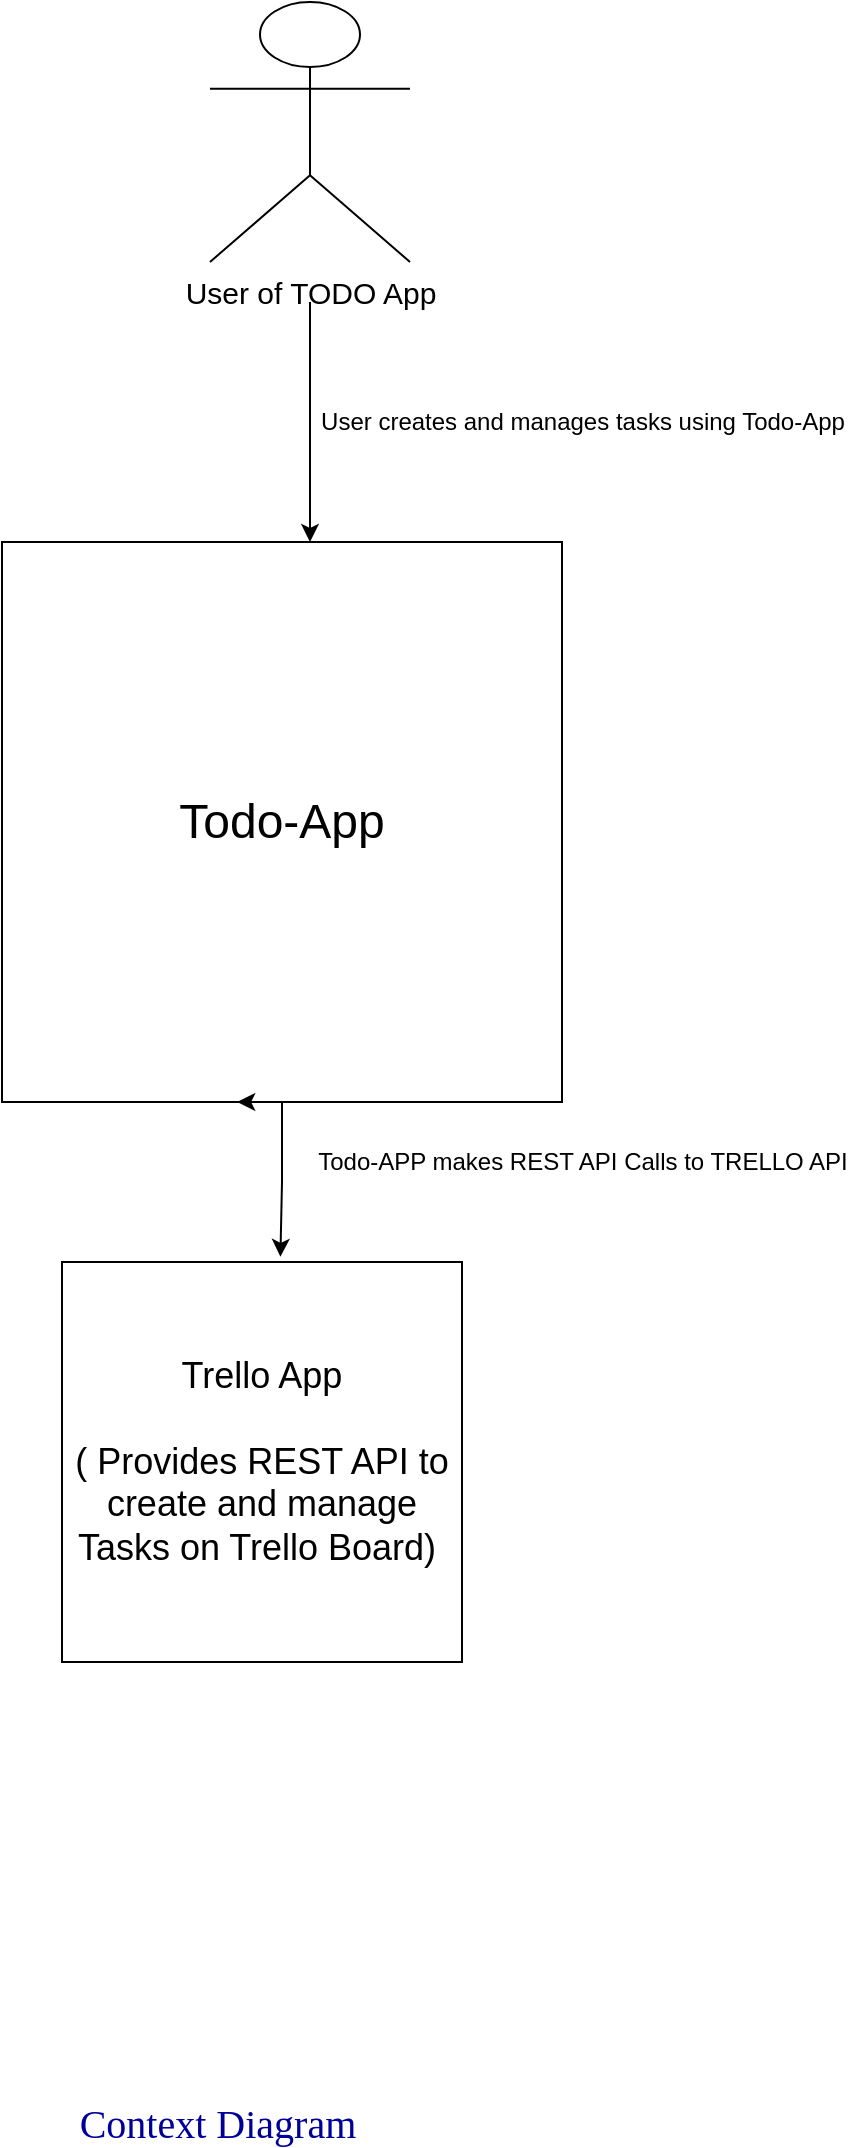 <mxfile version="14.7.3" type="device"><diagram id="CoqGerCRfD4yOqdhPm_8" name="Page-1"><mxGraphModel dx="782" dy="453" grid="1" gridSize="10" guides="1" tooltips="1" connect="1" arrows="1" fold="1" page="1" pageScale="1" pageWidth="850" pageHeight="1100" math="0" shadow="0"><root><mxCell id="0"/><mxCell id="1" parent="0"/><mxCell id="gohGjWVkIV1kS2zMyI6a-21" style="edgeStyle=orthogonalEdgeStyle;rounded=0;orthogonalLoop=1;jettySize=auto;html=1;" parent="1" edge="1"><mxGeometry relative="1" as="geometry"><mxPoint x="344" y="280" as="targetPoint"/><mxPoint x="344" y="160" as="sourcePoint"/></mxGeometry></mxCell><mxCell id="gohGjWVkIV1kS2zMyI6a-1" value="&lt;font style=&quot;font-size: 15px&quot;&gt;User of TODO App&lt;/font&gt;" style="shape=umlActor;verticalLabelPosition=bottom;verticalAlign=top;html=1;outlineConnect=0;" parent="1" vertex="1"><mxGeometry x="294" y="10" width="100" height="130" as="geometry"/></mxCell><mxCell id="gohGjWVkIV1kS2zMyI6a-19" style="edgeStyle=orthogonalEdgeStyle;rounded=0;orthogonalLoop=1;jettySize=auto;html=1;entryX=0.546;entryY=-0.013;entryDx=0;entryDy=0;entryPerimeter=0;" parent="1" source="gohGjWVkIV1kS2zMyI6a-2" target="gohGjWVkIV1kS2zMyI6a-3" edge="1"><mxGeometry relative="1" as="geometry"/></mxCell><mxCell id="gohGjWVkIV1kS2zMyI6a-2" value="&lt;font style=&quot;font-size: 24px&quot;&gt;Todo-App&lt;/font&gt;" style="whiteSpace=wrap;html=1;aspect=fixed;" parent="1" vertex="1"><mxGeometry x="190" y="280" width="280" height="280" as="geometry"/></mxCell><mxCell id="gohGjWVkIV1kS2zMyI6a-3" value="&lt;font style=&quot;font-size: 18px&quot;&gt;Trello App&lt;br&gt;&lt;br&gt;( Provides REST API to create and manage Tasks on Trello Board)&amp;nbsp;&lt;br&gt;&lt;/font&gt;" style="whiteSpace=wrap;html=1;aspect=fixed;" parent="1" vertex="1"><mxGeometry x="220" y="640" width="200" height="200" as="geometry"/></mxCell><mxCell id="gohGjWVkIV1kS2zMyI6a-20" value="&lt;font style=&quot;font-size: 20px&quot; face=&quot;Verdana&quot; color=&quot;#000099&quot;&gt;Context Diagram&amp;nbsp;&lt;/font&gt;" style="text;html=1;align=center;verticalAlign=middle;resizable=0;points=[];autosize=1;" parent="1" vertex="1"><mxGeometry x="205" y="1060" width="190" height="20" as="geometry"/></mxCell><mxCell id="tUkFgVP3FgbKRB8xbVcv-1" style="edgeStyle=orthogonalEdgeStyle;rounded=0;orthogonalLoop=1;jettySize=auto;html=1;exitX=0.5;exitY=1;exitDx=0;exitDy=0;entryX=0.42;entryY=1.002;entryDx=0;entryDy=0;entryPerimeter=0;" parent="1" source="gohGjWVkIV1kS2zMyI6a-2" target="gohGjWVkIV1kS2zMyI6a-2" edge="1"><mxGeometry relative="1" as="geometry"/></mxCell><mxCell id="xdxsrbFSML04seD-nfGo-1" value="Todo-APP makes REST API Calls to TRELLO API" style="text;html=1;align=center;verticalAlign=middle;resizable=0;points=[];autosize=1;strokeColor=none;" vertex="1" parent="1"><mxGeometry x="340" y="580" width="280" height="20" as="geometry"/></mxCell><mxCell id="xdxsrbFSML04seD-nfGo-2" value="User creates and manages tasks using Todo-App" style="text;html=1;align=center;verticalAlign=middle;resizable=0;points=[];autosize=1;strokeColor=none;" vertex="1" parent="1"><mxGeometry x="340" y="210" width="280" height="20" as="geometry"/></mxCell></root></mxGraphModel></diagram></mxfile>